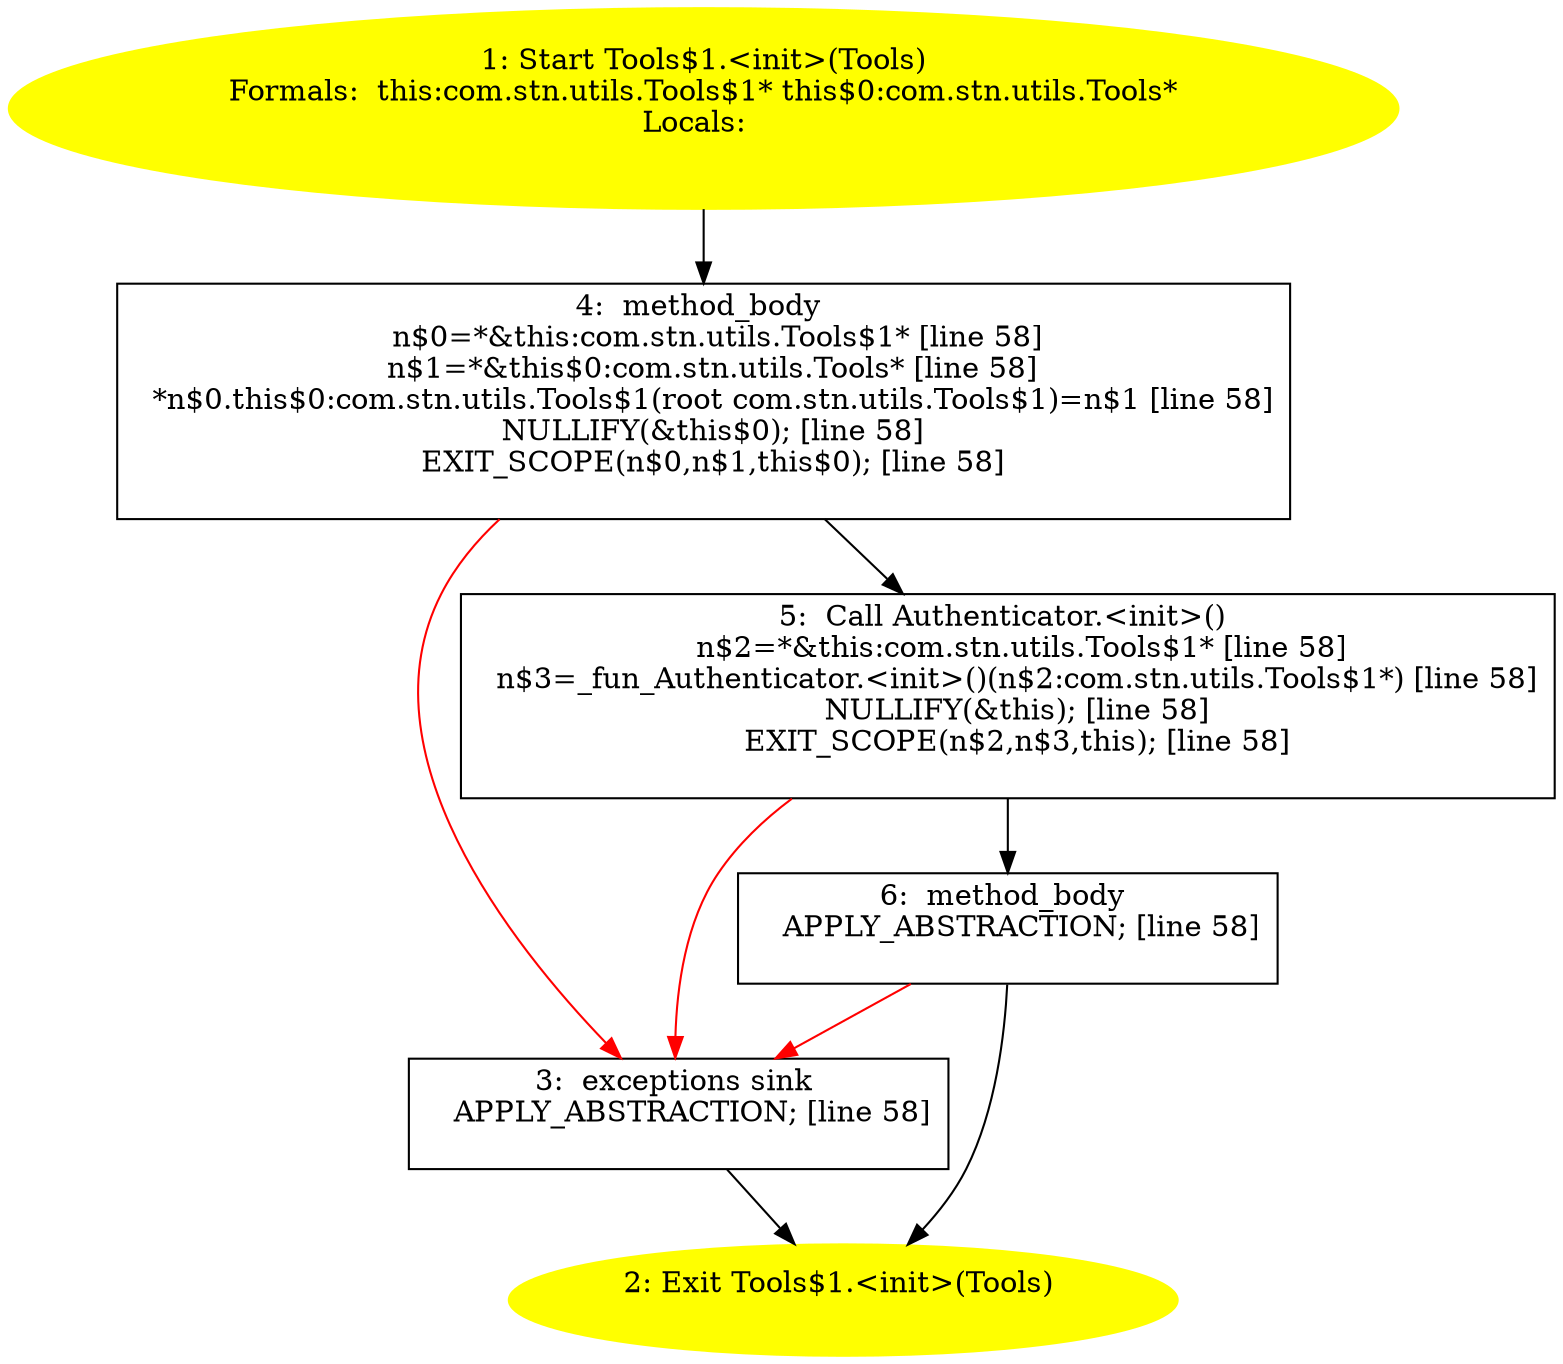 /* @generated */
digraph cfg {
"com.stn.utils.Tools$1.<init>(com.stn.utils.Tools).4bf8901abb4c89fcfb70dfc94eebd298_1" [label="1: Start Tools$1.<init>(Tools)\nFormals:  this:com.stn.utils.Tools$1* this$0:com.stn.utils.Tools*\nLocals:  \n  " color=yellow style=filled]
	

	 "com.stn.utils.Tools$1.<init>(com.stn.utils.Tools).4bf8901abb4c89fcfb70dfc94eebd298_1" -> "com.stn.utils.Tools$1.<init>(com.stn.utils.Tools).4bf8901abb4c89fcfb70dfc94eebd298_4" ;
"com.stn.utils.Tools$1.<init>(com.stn.utils.Tools).4bf8901abb4c89fcfb70dfc94eebd298_2" [label="2: Exit Tools$1.<init>(Tools) \n  " color=yellow style=filled]
	

"com.stn.utils.Tools$1.<init>(com.stn.utils.Tools).4bf8901abb4c89fcfb70dfc94eebd298_3" [label="3:  exceptions sink \n   APPLY_ABSTRACTION; [line 58]\n " shape="box"]
	

	 "com.stn.utils.Tools$1.<init>(com.stn.utils.Tools).4bf8901abb4c89fcfb70dfc94eebd298_3" -> "com.stn.utils.Tools$1.<init>(com.stn.utils.Tools).4bf8901abb4c89fcfb70dfc94eebd298_2" ;
"com.stn.utils.Tools$1.<init>(com.stn.utils.Tools).4bf8901abb4c89fcfb70dfc94eebd298_4" [label="4:  method_body \n   n$0=*&this:com.stn.utils.Tools$1* [line 58]\n  n$1=*&this$0:com.stn.utils.Tools* [line 58]\n  *n$0.this$0:com.stn.utils.Tools$1(root com.stn.utils.Tools$1)=n$1 [line 58]\n  NULLIFY(&this$0); [line 58]\n  EXIT_SCOPE(n$0,n$1,this$0); [line 58]\n " shape="box"]
	

	 "com.stn.utils.Tools$1.<init>(com.stn.utils.Tools).4bf8901abb4c89fcfb70dfc94eebd298_4" -> "com.stn.utils.Tools$1.<init>(com.stn.utils.Tools).4bf8901abb4c89fcfb70dfc94eebd298_5" ;
	 "com.stn.utils.Tools$1.<init>(com.stn.utils.Tools).4bf8901abb4c89fcfb70dfc94eebd298_4" -> "com.stn.utils.Tools$1.<init>(com.stn.utils.Tools).4bf8901abb4c89fcfb70dfc94eebd298_3" [color="red" ];
"com.stn.utils.Tools$1.<init>(com.stn.utils.Tools).4bf8901abb4c89fcfb70dfc94eebd298_5" [label="5:  Call Authenticator.<init>() \n   n$2=*&this:com.stn.utils.Tools$1* [line 58]\n  n$3=_fun_Authenticator.<init>()(n$2:com.stn.utils.Tools$1*) [line 58]\n  NULLIFY(&this); [line 58]\n  EXIT_SCOPE(n$2,n$3,this); [line 58]\n " shape="box"]
	

	 "com.stn.utils.Tools$1.<init>(com.stn.utils.Tools).4bf8901abb4c89fcfb70dfc94eebd298_5" -> "com.stn.utils.Tools$1.<init>(com.stn.utils.Tools).4bf8901abb4c89fcfb70dfc94eebd298_6" ;
	 "com.stn.utils.Tools$1.<init>(com.stn.utils.Tools).4bf8901abb4c89fcfb70dfc94eebd298_5" -> "com.stn.utils.Tools$1.<init>(com.stn.utils.Tools).4bf8901abb4c89fcfb70dfc94eebd298_3" [color="red" ];
"com.stn.utils.Tools$1.<init>(com.stn.utils.Tools).4bf8901abb4c89fcfb70dfc94eebd298_6" [label="6:  method_body \n   APPLY_ABSTRACTION; [line 58]\n " shape="box"]
	

	 "com.stn.utils.Tools$1.<init>(com.stn.utils.Tools).4bf8901abb4c89fcfb70dfc94eebd298_6" -> "com.stn.utils.Tools$1.<init>(com.stn.utils.Tools).4bf8901abb4c89fcfb70dfc94eebd298_2" ;
	 "com.stn.utils.Tools$1.<init>(com.stn.utils.Tools).4bf8901abb4c89fcfb70dfc94eebd298_6" -> "com.stn.utils.Tools$1.<init>(com.stn.utils.Tools).4bf8901abb4c89fcfb70dfc94eebd298_3" [color="red" ];
}
